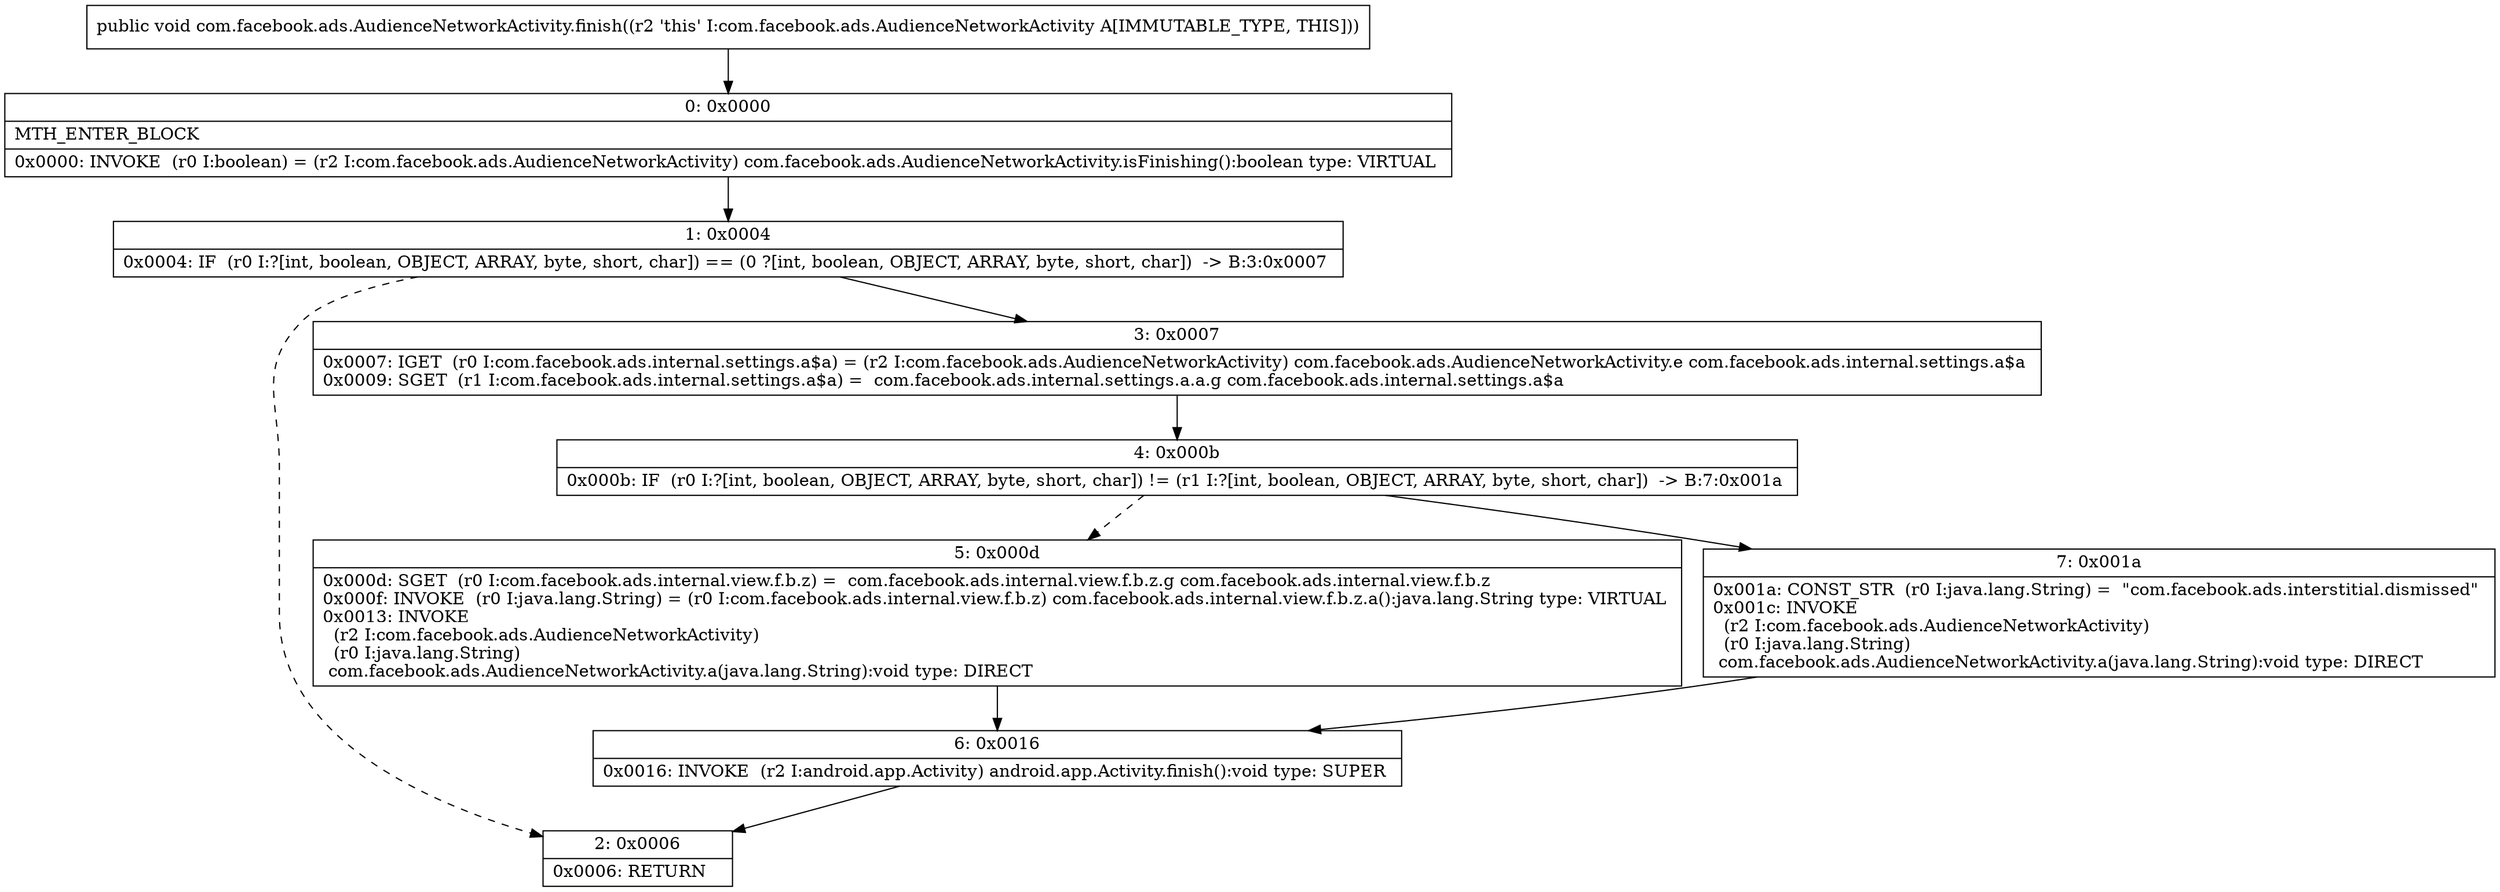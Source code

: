 digraph "CFG forcom.facebook.ads.AudienceNetworkActivity.finish()V" {
Node_0 [shape=record,label="{0\:\ 0x0000|MTH_ENTER_BLOCK\l|0x0000: INVOKE  (r0 I:boolean) = (r2 I:com.facebook.ads.AudienceNetworkActivity) com.facebook.ads.AudienceNetworkActivity.isFinishing():boolean type: VIRTUAL \l}"];
Node_1 [shape=record,label="{1\:\ 0x0004|0x0004: IF  (r0 I:?[int, boolean, OBJECT, ARRAY, byte, short, char]) == (0 ?[int, boolean, OBJECT, ARRAY, byte, short, char])  \-\> B:3:0x0007 \l}"];
Node_2 [shape=record,label="{2\:\ 0x0006|0x0006: RETURN   \l}"];
Node_3 [shape=record,label="{3\:\ 0x0007|0x0007: IGET  (r0 I:com.facebook.ads.internal.settings.a$a) = (r2 I:com.facebook.ads.AudienceNetworkActivity) com.facebook.ads.AudienceNetworkActivity.e com.facebook.ads.internal.settings.a$a \l0x0009: SGET  (r1 I:com.facebook.ads.internal.settings.a$a) =  com.facebook.ads.internal.settings.a.a.g com.facebook.ads.internal.settings.a$a \l}"];
Node_4 [shape=record,label="{4\:\ 0x000b|0x000b: IF  (r0 I:?[int, boolean, OBJECT, ARRAY, byte, short, char]) != (r1 I:?[int, boolean, OBJECT, ARRAY, byte, short, char])  \-\> B:7:0x001a \l}"];
Node_5 [shape=record,label="{5\:\ 0x000d|0x000d: SGET  (r0 I:com.facebook.ads.internal.view.f.b.z) =  com.facebook.ads.internal.view.f.b.z.g com.facebook.ads.internal.view.f.b.z \l0x000f: INVOKE  (r0 I:java.lang.String) = (r0 I:com.facebook.ads.internal.view.f.b.z) com.facebook.ads.internal.view.f.b.z.a():java.lang.String type: VIRTUAL \l0x0013: INVOKE  \l  (r2 I:com.facebook.ads.AudienceNetworkActivity)\l  (r0 I:java.lang.String)\l com.facebook.ads.AudienceNetworkActivity.a(java.lang.String):void type: DIRECT \l}"];
Node_6 [shape=record,label="{6\:\ 0x0016|0x0016: INVOKE  (r2 I:android.app.Activity) android.app.Activity.finish():void type: SUPER \l}"];
Node_7 [shape=record,label="{7\:\ 0x001a|0x001a: CONST_STR  (r0 I:java.lang.String) =  \"com.facebook.ads.interstitial.dismissed\" \l0x001c: INVOKE  \l  (r2 I:com.facebook.ads.AudienceNetworkActivity)\l  (r0 I:java.lang.String)\l com.facebook.ads.AudienceNetworkActivity.a(java.lang.String):void type: DIRECT \l}"];
MethodNode[shape=record,label="{public void com.facebook.ads.AudienceNetworkActivity.finish((r2 'this' I:com.facebook.ads.AudienceNetworkActivity A[IMMUTABLE_TYPE, THIS])) }"];
MethodNode -> Node_0;
Node_0 -> Node_1;
Node_1 -> Node_2[style=dashed];
Node_1 -> Node_3;
Node_3 -> Node_4;
Node_4 -> Node_5[style=dashed];
Node_4 -> Node_7;
Node_5 -> Node_6;
Node_6 -> Node_2;
Node_7 -> Node_6;
}

